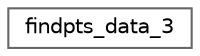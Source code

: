 digraph "Graphical Class Hierarchy"
{
 // LATEX_PDF_SIZE
  bgcolor="transparent";
  edge [fontname=Helvetica,fontsize=10,labelfontname=Helvetica,labelfontsize=10];
  node [fontname=Helvetica,fontsize=10,shape=box,height=0.2,width=0.4];
  rankdir="LR";
  Node0 [id="Node000000",label="findpts_data_3",height=0.2,width=0.4,color="grey40", fillcolor="white", style="filled",URL="$structfindpts__data__3.html",tooltip=" "];
}
